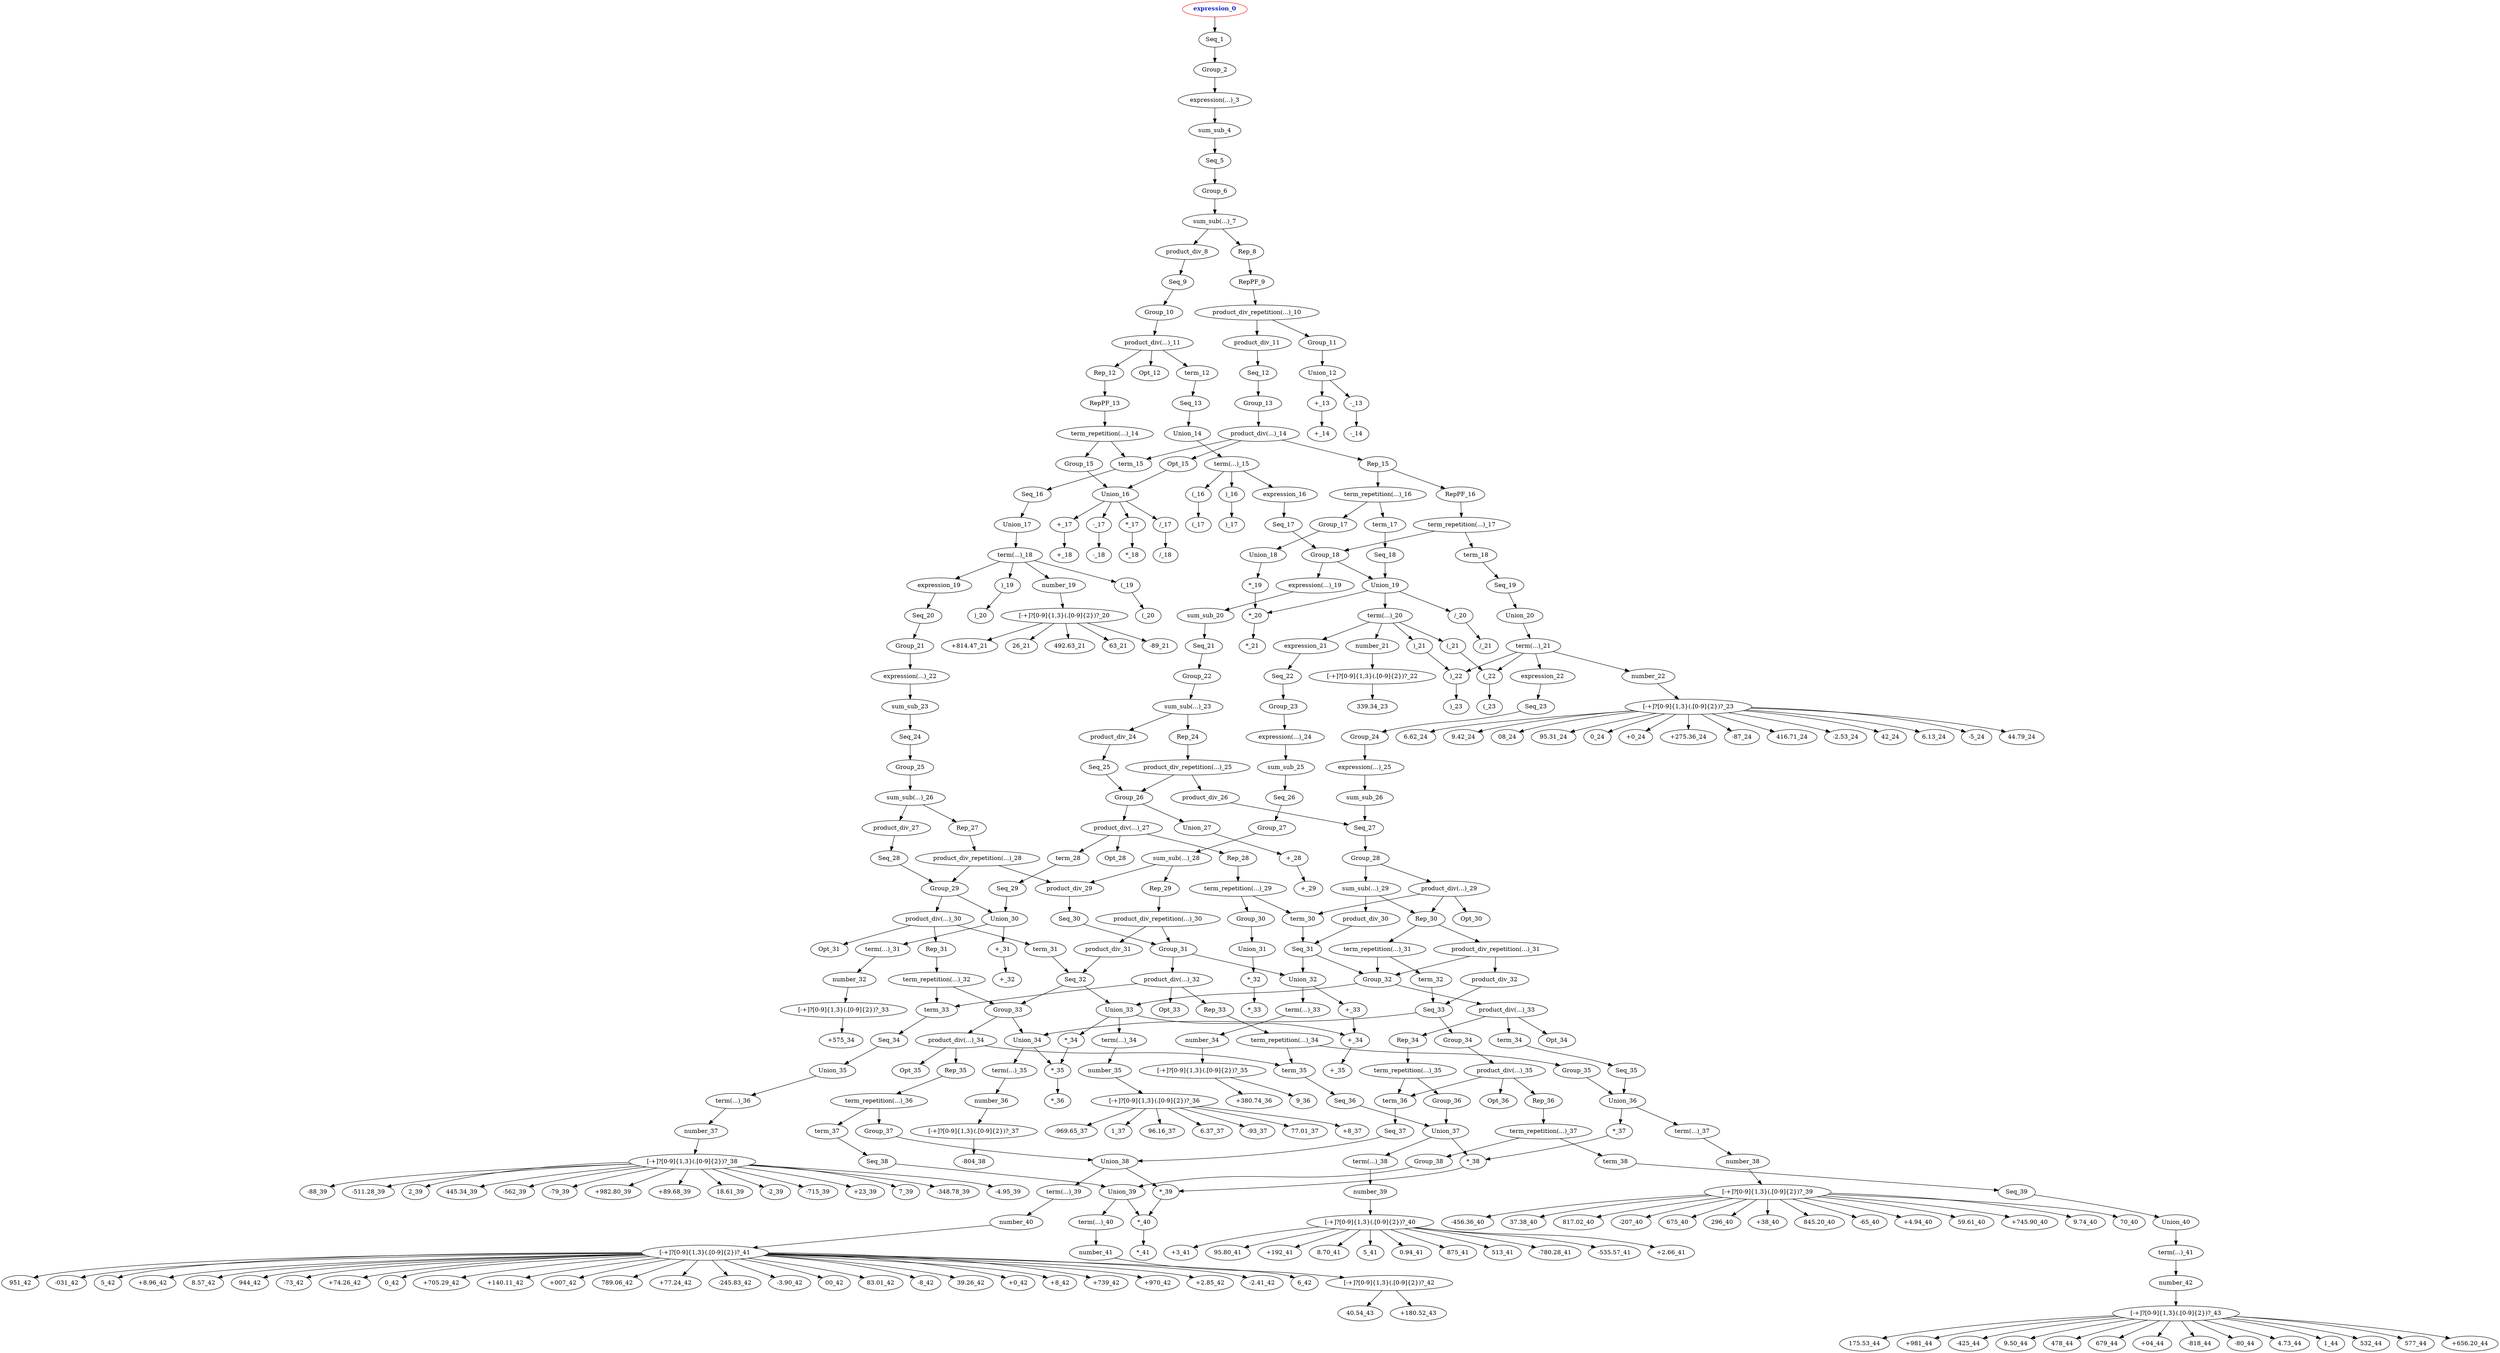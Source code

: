 digraph "ArithmeticExpression" {
edge ["class"="link-class"]
"expression_0" ["color"="red","label"=<<b>expression_0</b>>,"fontcolor"="#1020d0"]
"expression_0" -> "Seq_1" ["weight"="2.0"]
"Seq_1" -> "Group_2" ["weight"="2.0"]
"Group_2" -> "expression(...)_3" ["weight"="2.0"]
"expression(...)_3" -> "sum_sub_4" ["weight"="2.0"]
"sum_sub_4" -> "Seq_5" ["weight"="2.0"]
"Seq_5" -> "Group_6" ["weight"="2.0"]
"Group_6" -> "sum_sub(...)_7" ["weight"="2.0"]
"sum_sub(...)_7" -> "product_div_8" ["weight"="2.0"]
"sum_sub(...)_7" -> "Rep_8" ["weight"="2.0"]
"Rep_8" -> "RepPF_9" ["weight"="2.0"]
"product_div_8" -> "Seq_9" ["weight"="2.0"]
"Seq_9" -> "Group_10" ["weight"="2.0"]
"Group_10" -> "product_div(...)_11" ["weight"="2.0"]
"product_div(...)_11" -> "Opt_12" ["weight"="2.0"]
"product_div(...)_11" -> "term_12" ["weight"="2.0"]
"product_div(...)_11" -> "Rep_12" ["weight"="2.0"]
"Rep_12" -> "RepPF_13" ["weight"="2.0"]
"term_12" -> "Seq_13" ["weight"="2.0"]
"Seq_13" -> "Union_14" ["weight"="2.0"]
"Union_14" -> "term(...)_15" ["weight"="2.0"]
"term(...)_15" -> "(_16" ["weight"="2.0"]
"term(...)_15" -> "expression_16" ["weight"="2.0"]
"term(...)_15" -> ")_16" ["weight"="2.0"]
")_16" -> ")_17" ["weight"="2.0"]
"expression_16" -> "Seq_17" ["weight"="2.0"]
"(_16" -> "(_17" ["weight"="2.0"]
"Seq_17" -> "Group_18" ["weight"="2.0"]
"Group_18" -> "Union_19" ["weight"="2.0"]
"Group_18" -> "expression(...)_19" ["weight"="2.0"]
"expression(...)_19" -> "sum_sub_20" ["weight"="2.0"]
"sum_sub_20" -> "Seq_21" ["weight"="2.0"]
"Seq_21" -> "Group_22" ["weight"="2.0"]
"Group_22" -> "sum_sub(...)_23" ["weight"="2.0"]
"sum_sub(...)_23" -> "product_div_24" ["weight"="2.0"]
"sum_sub(...)_23" -> "Rep_24" ["weight"="2.0"]
"Rep_24" -> "product_div_repetition(...)_25" ["weight"="2.0"]
"product_div_24" -> "Seq_25" ["weight"="2.0"]
"Seq_25" -> "Group_26" ["weight"="2.0"]
"Group_26" -> "Union_27" ["weight"="2.0"]
"Group_26" -> "product_div(...)_27" ["weight"="2.0"]
"product_div(...)_27" -> "Opt_28" ["weight"="2.0"]
"product_div(...)_27" -> "term_28" ["weight"="2.0"]
"product_div(...)_27" -> "Rep_28" ["weight"="2.0"]
"Rep_28" -> "term_repetition(...)_29" ["weight"="2.0"]
"term_28" -> "Seq_29" ["weight"="2.0"]
"Seq_29" -> "Union_30" ["weight"="2.0"]
"Union_30" -> "+_31" ["weight"="2.0"]
"Union_30" -> "term(...)_31" ["weight"="2.0"]
"term(...)_31" -> "number_32" ["weight"="2.0"]
"number_32" -> "[\-\+]?[0-9]{1,3}(\.[0-9]{2})?_33" ["weight"="2.0"]
"[\-\+]?[0-9]{1,3}(\.[0-9]{2})?_33" -> "+575_34" ["weight"="2.0"]
"term_repetition(...)_29" -> "Group_30" ["weight"="2.0"]
"term_repetition(...)_29" -> "term_30" ["weight"="2.0"]
"term_30" -> "Seq_31" ["weight"="2.0"]
"Group_30" -> "Union_31" ["weight"="2.0"]
"Union_31" -> "*_32" ["weight"="2.0"]
"*_32" -> "*_33" ["weight"="2.0"]
"Seq_31" -> "Group_32" ["weight"="2.0"]
"Seq_31" -> "Union_32" ["weight"="2.0"]
"Union_32" -> "+_33" ["weight"="2.0"]
"Union_32" -> "term(...)_33" ["weight"="2.0"]
"term(...)_33" -> "number_34" ["weight"="2.0"]
"number_34" -> "[\-\+]?[0-9]{1,3}(\.[0-9]{2})?_35" ["weight"="2.0"]
"[\-\+]?[0-9]{1,3}(\.[0-9]{2})?_35" -> "9_36" ["weight"="2.0"]
"[\-\+]?[0-9]{1,3}(\.[0-9]{2})?_35" -> "+380.74_36" ["weight"="2.0"]
"product_div_repetition(...)_25" -> "Group_26" ["weight"="2.0"]
"product_div_repetition(...)_25" -> "product_div_26" ["weight"="2.0"]
"product_div_26" -> "Seq_27" ["weight"="2.0"]
"Union_27" -> "+_28" ["weight"="2.0"]
"+_28" -> "+_29" ["weight"="2.0"]
"Seq_27" -> "Group_28" ["weight"="2.0"]
"Group_28" -> "sum_sub(...)_29" ["weight"="2.0"]
"Group_28" -> "product_div(...)_29" ["weight"="2.0"]
"product_div(...)_29" -> "Opt_30" ["weight"="2.0"]
"product_div(...)_29" -> "term_30" ["weight"="2.0"]
"product_div(...)_29" -> "Rep_30" ["weight"="2.0"]
"Rep_30" -> "product_div_repetition(...)_31" ["weight"="2.0"]
"Rep_30" -> "term_repetition(...)_31" ["weight"="2.0"]
"term_repetition(...)_31" -> "Group_32" ["weight"="2.0"]
"term_repetition(...)_31" -> "term_32" ["weight"="2.0"]
"term_32" -> "Seq_33" ["weight"="2.0"]
"Group_32" -> "product_div(...)_33" ["weight"="2.0"]
"Group_32" -> "Union_33" ["weight"="2.0"]
"Union_33" -> "+_34" ["weight"="2.0"]
"Union_33" -> "term(...)_34" ["weight"="2.0"]
"Union_33" -> "*_34" ["weight"="2.0"]
"*_34" -> "*_35" ["weight"="2.0"]
"*_35" -> "*_36" ["weight"="2.0"]
"Seq_33" -> "Group_34" ["weight"="2.0"]
"Seq_33" -> "Union_34" ["weight"="2.0"]
"Union_34" -> "*_35" ["weight"="2.0"]
"Union_34" -> "term(...)_35" ["weight"="2.0"]
"term(...)_35" -> "number_36" ["weight"="2.0"]
"number_36" -> "[\-\+]?[0-9]{1,3}(\.[0-9]{2})?_37" ["weight"="2.0"]
"[\-\+]?[0-9]{1,3}(\.[0-9]{2})?_37" -> "-804_38" ["weight"="2.0"]
"RepPF_13" -> "term_repetition(...)_14" ["weight"="2.0"]
"term_repetition(...)_14" -> "Group_15" ["weight"="2.0"]
"term_repetition(...)_14" -> "term_15" ["weight"="2.0"]
"term_15" -> "Seq_16" ["weight"="2.0"]
"Group_15" -> "Union_16" ["weight"="2.0"]
"Union_16" -> "+_17" ["weight"="2.0"]
"Union_16" -> "-_17" ["weight"="2.0"]
"Union_16" -> "*_17" ["weight"="2.0"]
"Union_16" -> "/_17" ["weight"="2.0"]
"/_17" -> "/_18" ["weight"="2.0"]
"*_17" -> "*_18" ["weight"="2.0"]
"Seq_16" -> "Union_17" ["weight"="2.0"]
"Union_17" -> "term(...)_18" ["weight"="2.0"]
"term(...)_18" -> "number_19" ["weight"="2.0"]
"term(...)_18" -> "(_19" ["weight"="2.0"]
"term(...)_18" -> "expression_19" ["weight"="2.0"]
"term(...)_18" -> ")_19" ["weight"="2.0"]
")_19" -> ")_20" ["weight"="2.0"]
"expression_19" -> "Seq_20" ["weight"="2.0"]
"(_19" -> "(_20" ["weight"="2.0"]
"Seq_20" -> "Group_21" ["weight"="2.0"]
"Group_21" -> "expression(...)_22" ["weight"="2.0"]
"expression(...)_22" -> "sum_sub_23" ["weight"="2.0"]
"sum_sub_23" -> "Seq_24" ["weight"="2.0"]
"Seq_24" -> "Group_25" ["weight"="2.0"]
"Group_25" -> "sum_sub(...)_26" ["weight"="2.0"]
"sum_sub(...)_26" -> "product_div_27" ["weight"="2.0"]
"sum_sub(...)_26" -> "Rep_27" ["weight"="2.0"]
"Rep_27" -> "product_div_repetition(...)_28" ["weight"="2.0"]
"product_div_27" -> "Seq_28" ["weight"="2.0"]
"Seq_28" -> "Group_29" ["weight"="2.0"]
"Group_29" -> "Union_30" ["weight"="2.0"]
"Group_29" -> "product_div(...)_30" ["weight"="2.0"]
"product_div(...)_30" -> "Opt_31" ["weight"="2.0"]
"product_div(...)_30" -> "term_31" ["weight"="2.0"]
"product_div(...)_30" -> "Rep_31" ["weight"="2.0"]
"Rep_31" -> "term_repetition(...)_32" ["weight"="2.0"]
"term_31" -> "Seq_32" ["weight"="2.0"]
"Seq_32" -> "Group_33" ["weight"="2.0"]
"Seq_32" -> "Union_33" ["weight"="2.0"]
"term(...)_34" -> "number_35" ["weight"="2.0"]
"number_35" -> "[\-\+]?[0-9]{1,3}(\.[0-9]{2})?_36" ["weight"="2.0"]
"[\-\+]?[0-9]{1,3}(\.[0-9]{2})?_36" -> "1_37" ["weight"="2.0"]
"[\-\+]?[0-9]{1,3}(\.[0-9]{2})?_36" -> "96.16_37" ["weight"="2.0"]
"[\-\+]?[0-9]{1,3}(\.[0-9]{2})?_36" -> "6.37_37" ["weight"="2.0"]
"[\-\+]?[0-9]{1,3}(\.[0-9]{2})?_36" -> "-93_37" ["weight"="2.0"]
"[\-\+]?[0-9]{1,3}(\.[0-9]{2})?_36" -> "77.01_37" ["weight"="2.0"]
"[\-\+]?[0-9]{1,3}(\.[0-9]{2})?_36" -> "+8_37" ["weight"="2.0"]
"[\-\+]?[0-9]{1,3}(\.[0-9]{2})?_36" -> "-969.65_37" ["weight"="2.0"]
"term_repetition(...)_32" -> "Group_33" ["weight"="2.0"]
"term_repetition(...)_32" -> "term_33" ["weight"="2.0"]
"term_33" -> "Seq_34" ["weight"="2.0"]
"Group_33" -> "product_div(...)_34" ["weight"="2.0"]
"Group_33" -> "Union_34" ["weight"="2.0"]
"Seq_34" -> "Union_35" ["weight"="2.0"]
"Union_35" -> "term(...)_36" ["weight"="2.0"]
"term(...)_36" -> "number_37" ["weight"="2.0"]
"number_37" -> "[\-\+]?[0-9]{1,3}(\.[0-9]{2})?_38" ["weight"="2.0"]
"[\-\+]?[0-9]{1,3}(\.[0-9]{2})?_38" -> "-2_39" ["weight"="2.0"]
"[\-\+]?[0-9]{1,3}(\.[0-9]{2})?_38" -> "-715_39" ["weight"="2.0"]
"[\-\+]?[0-9]{1,3}(\.[0-9]{2})?_38" -> "+23_39" ["weight"="2.0"]
"[\-\+]?[0-9]{1,3}(\.[0-9]{2})?_38" -> "7_39" ["weight"="2.0"]
"[\-\+]?[0-9]{1,3}(\.[0-9]{2})?_38" -> "-348.78_39" ["weight"="2.0"]
"[\-\+]?[0-9]{1,3}(\.[0-9]{2})?_38" -> "-4.95_39" ["weight"="2.0"]
"[\-\+]?[0-9]{1,3}(\.[0-9]{2})?_38" -> "-88_39" ["weight"="2.0"]
"[\-\+]?[0-9]{1,3}(\.[0-9]{2})?_38" -> "-511.28_39" ["weight"="2.0"]
"[\-\+]?[0-9]{1,3}(\.[0-9]{2})?_38" -> "2_39" ["weight"="2.0"]
"[\-\+]?[0-9]{1,3}(\.[0-9]{2})?_38" -> "445.34_39" ["weight"="2.0"]
"[\-\+]?[0-9]{1,3}(\.[0-9]{2})?_38" -> "-562_39" ["weight"="2.0"]
"[\-\+]?[0-9]{1,3}(\.[0-9]{2})?_38" -> "-79_39" ["weight"="2.0"]
"[\-\+]?[0-9]{1,3}(\.[0-9]{2})?_38" -> "+982.80_39" ["weight"="2.0"]
"[\-\+]?[0-9]{1,3}(\.[0-9]{2})?_38" -> "+89.68_39" ["weight"="2.0"]
"[\-\+]?[0-9]{1,3}(\.[0-9]{2})?_38" -> "18.61_39" ["weight"="2.0"]
"product_div_repetition(...)_28" -> "Group_29" ["weight"="2.0"]
"product_div_repetition(...)_28" -> "product_div_29" ["weight"="2.0"]
"product_div_29" -> "Seq_30" ["weight"="2.0"]
"+_31" -> "+_32" ["weight"="2.0"]
"Seq_30" -> "Group_31" ["weight"="2.0"]
"Group_31" -> "Union_32" ["weight"="2.0"]
"Group_31" -> "product_div(...)_32" ["weight"="2.0"]
"product_div(...)_32" -> "Opt_33" ["weight"="2.0"]
"product_div(...)_32" -> "term_33" ["weight"="2.0"]
"product_div(...)_32" -> "Rep_33" ["weight"="2.0"]
"Rep_33" -> "term_repetition(...)_34" ["weight"="2.0"]
"term_repetition(...)_34" -> "Group_35" ["weight"="2.0"]
"term_repetition(...)_34" -> "term_35" ["weight"="2.0"]
"term_35" -> "Seq_36" ["weight"="2.0"]
"Group_35" -> "Union_36" ["weight"="2.0"]
"Union_36" -> "term(...)_37" ["weight"="2.0"]
"Union_36" -> "*_37" ["weight"="2.0"]
"*_37" -> "*_38" ["weight"="2.0"]
"*_38" -> "*_39" ["weight"="2.0"]
"Seq_36" -> "Union_37" ["weight"="2.0"]
"Union_37" -> "*_38" ["weight"="2.0"]
"Union_37" -> "term(...)_38" ["weight"="2.0"]
"term(...)_38" -> "number_39" ["weight"="2.0"]
"number_39" -> "[\-\+]?[0-9]{1,3}(\.[0-9]{2})?_40" ["weight"="2.0"]
"[\-\+]?[0-9]{1,3}(\.[0-9]{2})?_40" -> "513_41" ["weight"="2.0"]
"[\-\+]?[0-9]{1,3}(\.[0-9]{2})?_40" -> "-780.28_41" ["weight"="2.0"]
"[\-\+]?[0-9]{1,3}(\.[0-9]{2})?_40" -> "-535.57_41" ["weight"="2.0"]
"[\-\+]?[0-9]{1,3}(\.[0-9]{2})?_40" -> "+2.66_41" ["weight"="2.0"]
"[\-\+]?[0-9]{1,3}(\.[0-9]{2})?_40" -> "+3_41" ["weight"="2.0"]
"[\-\+]?[0-9]{1,3}(\.[0-9]{2})?_40" -> "95.80_41" ["weight"="2.0"]
"[\-\+]?[0-9]{1,3}(\.[0-9]{2})?_40" -> "+192_41" ["weight"="2.0"]
"[\-\+]?[0-9]{1,3}(\.[0-9]{2})?_40" -> "8.70_41" ["weight"="2.0"]
"[\-\+]?[0-9]{1,3}(\.[0-9]{2})?_40" -> "5_41" ["weight"="2.0"]
"[\-\+]?[0-9]{1,3}(\.[0-9]{2})?_40" -> "0.94_41" ["weight"="2.0"]
"[\-\+]?[0-9]{1,3}(\.[0-9]{2})?_40" -> "875_41" ["weight"="2.0"]
"RepPF_9" -> "product_div_repetition(...)_10" ["weight"="2.0"]
"product_div_repetition(...)_10" -> "Group_11" ["weight"="2.0"]
"product_div_repetition(...)_10" -> "product_div_11" ["weight"="2.0"]
"product_div_11" -> "Seq_12" ["weight"="2.0"]
"Group_11" -> "Union_12" ["weight"="2.0"]
"Union_12" -> "-_13" ["weight"="2.0"]
"Union_12" -> "+_13" ["weight"="2.0"]
"+_13" -> "+_14" ["weight"="2.0"]
"-_13" -> "-_14" ["weight"="2.0"]
"Seq_12" -> "Group_13" ["weight"="2.0"]
"Group_13" -> "product_div(...)_14" ["weight"="2.0"]
"product_div(...)_14" -> "Opt_15" ["weight"="2.0"]
"product_div(...)_14" -> "term_15" ["weight"="2.0"]
"product_div(...)_14" -> "Rep_15" ["weight"="2.0"]
"Rep_15" -> "RepPF_16" ["weight"="2.0"]
"Rep_15" -> "term_repetition(...)_16" ["weight"="2.0"]
"Opt_15" -> "Union_16" ["weight"="2.0"]
"-_17" -> "-_18" ["weight"="2.0"]
"number_19" -> "[\-\+]?[0-9]{1,3}(\.[0-9]{2})?_20" ["weight"="2.0"]
"[\-\+]?[0-9]{1,3}(\.[0-9]{2})?_20" -> "63_21" ["weight"="2.0"]
"[\-\+]?[0-9]{1,3}(\.[0-9]{2})?_20" -> "-89_21" ["weight"="2.0"]
"[\-\+]?[0-9]{1,3}(\.[0-9]{2})?_20" -> "+814.47_21" ["weight"="2.0"]
"[\-\+]?[0-9]{1,3}(\.[0-9]{2})?_20" -> "26_21" ["weight"="2.0"]
"[\-\+]?[0-9]{1,3}(\.[0-9]{2})?_20" -> "492.63_21" ["weight"="2.0"]
"term_repetition(...)_16" -> "Group_17" ["weight"="2.0"]
"term_repetition(...)_16" -> "term_17" ["weight"="2.0"]
"term_17" -> "Seq_18" ["weight"="2.0"]
"Group_17" -> "Union_18" ["weight"="2.0"]
"Union_18" -> "*_19" ["weight"="2.0"]
"*_19" -> "*_20" ["weight"="2.0"]
"*_20" -> "*_21" ["weight"="2.0"]
"Seq_18" -> "Union_19" ["weight"="2.0"]
"Union_19" -> "/_20" ["weight"="2.0"]
"Union_19" -> "*_20" ["weight"="2.0"]
"Union_19" -> "term(...)_20" ["weight"="2.0"]
"term(...)_20" -> "(_21" ["weight"="2.0"]
"term(...)_20" -> "expression_21" ["weight"="2.0"]
"term(...)_20" -> ")_21" ["weight"="2.0"]
"term(...)_20" -> "number_21" ["weight"="2.0"]
"number_21" -> "[\-\+]?[0-9]{1,3}(\.[0-9]{2})?_22" ["weight"="2.0"]
"[\-\+]?[0-9]{1,3}(\.[0-9]{2})?_22" -> "339.34_23" ["weight"="2.0"]
")_21" -> ")_22" ["weight"="2.0"]
"expression_21" -> "Seq_22" ["weight"="2.0"]
"(_21" -> "(_22" ["weight"="2.0"]
"(_22" -> "(_23" ["weight"="2.0"]
"Seq_22" -> "Group_23" ["weight"="2.0"]
"Group_23" -> "expression(...)_24" ["weight"="2.0"]
"expression(...)_24" -> "sum_sub_25" ["weight"="2.0"]
"sum_sub_25" -> "Seq_26" ["weight"="2.0"]
"Seq_26" -> "Group_27" ["weight"="2.0"]
"Group_27" -> "sum_sub(...)_28" ["weight"="2.0"]
"sum_sub(...)_28" -> "product_div_29" ["weight"="2.0"]
"sum_sub(...)_28" -> "Rep_29" ["weight"="2.0"]
"Rep_29" -> "product_div_repetition(...)_30" ["weight"="2.0"]
"product_div_repetition(...)_30" -> "Group_31" ["weight"="2.0"]
"product_div_repetition(...)_30" -> "product_div_31" ["weight"="2.0"]
"product_div_31" -> "Seq_32" ["weight"="2.0"]
"+_33" -> "+_34" ["weight"="2.0"]
"+_34" -> "+_35" ["weight"="2.0"]
"product_div(...)_34" -> "Opt_35" ["weight"="2.0"]
"product_div(...)_34" -> "term_35" ["weight"="2.0"]
"product_div(...)_34" -> "Rep_35" ["weight"="2.0"]
"Rep_35" -> "term_repetition(...)_36" ["weight"="2.0"]
"term_repetition(...)_36" -> "Group_37" ["weight"="2.0"]
"term_repetition(...)_36" -> "term_37" ["weight"="2.0"]
"term_37" -> "Seq_38" ["weight"="2.0"]
"Group_37" -> "Union_38" ["weight"="2.0"]
"Union_38" -> "term(...)_39" ["weight"="2.0"]
"Union_38" -> "*_39" ["weight"="2.0"]
"*_39" -> "*_40" ["weight"="2.0"]
"*_40" -> "*_41" ["weight"="2.0"]
"Seq_38" -> "Union_39" ["weight"="2.0"]
"Union_39" -> "*_40" ["weight"="2.0"]
"Union_39" -> "term(...)_40" ["weight"="2.0"]
"term(...)_40" -> "number_41" ["weight"="2.0"]
"number_41" -> "[\-\+]?[0-9]{1,3}(\.[0-9]{2})?_42" ["weight"="2.0"]
"[\-\+]?[0-9]{1,3}(\.[0-9]{2})?_42" -> "+180.52_43" ["weight"="2.0"]
"[\-\+]?[0-9]{1,3}(\.[0-9]{2})?_42" -> "40.54_43" ["weight"="2.0"]
")_22" -> ")_23" ["weight"="2.0"]
"+_17" -> "+_18" ["weight"="2.0"]
"RepPF_16" -> "term_repetition(...)_17" ["weight"="2.0"]
"term_repetition(...)_17" -> "Group_18" ["weight"="2.0"]
"term_repetition(...)_17" -> "term_18" ["weight"="2.0"]
"term_18" -> "Seq_19" ["weight"="2.0"]
"/_20" -> "/_21" ["weight"="2.0"]
"Seq_19" -> "Union_20" ["weight"="2.0"]
"Union_20" -> "term(...)_21" ["weight"="2.0"]
"term(...)_21" -> "(_22" ["weight"="2.0"]
"term(...)_21" -> "expression_22" ["weight"="2.0"]
"term(...)_21" -> ")_22" ["weight"="2.0"]
"term(...)_21" -> "number_22" ["weight"="2.0"]
"number_22" -> "[\-\+]?[0-9]{1,3}(\.[0-9]{2})?_23" ["weight"="2.0"]
"[\-\+]?[0-9]{1,3}(\.[0-9]{2})?_23" -> "-2.53_24" ["weight"="2.0"]
"[\-\+]?[0-9]{1,3}(\.[0-9]{2})?_23" -> "42_24" ["weight"="2.0"]
"[\-\+]?[0-9]{1,3}(\.[0-9]{2})?_23" -> "6.13_24" ["weight"="2.0"]
"[\-\+]?[0-9]{1,3}(\.[0-9]{2})?_23" -> "-5_24" ["weight"="2.0"]
"[\-\+]?[0-9]{1,3}(\.[0-9]{2})?_23" -> "44.79_24" ["weight"="2.0"]
"[\-\+]?[0-9]{1,3}(\.[0-9]{2})?_23" -> "6.62_24" ["weight"="2.0"]
"[\-\+]?[0-9]{1,3}(\.[0-9]{2})?_23" -> "9.42_24" ["weight"="2.0"]
"[\-\+]?[0-9]{1,3}(\.[0-9]{2})?_23" -> "08_24" ["weight"="2.0"]
"[\-\+]?[0-9]{1,3}(\.[0-9]{2})?_23" -> "95.31_24" ["weight"="2.0"]
"[\-\+]?[0-9]{1,3}(\.[0-9]{2})?_23" -> "0_24" ["weight"="2.0"]
"[\-\+]?[0-9]{1,3}(\.[0-9]{2})?_23" -> "+0_24" ["weight"="2.0"]
"[\-\+]?[0-9]{1,3}(\.[0-9]{2})?_23" -> "+275.36_24" ["weight"="2.0"]
"[\-\+]?[0-9]{1,3}(\.[0-9]{2})?_23" -> "-87_24" ["weight"="2.0"]
"[\-\+]?[0-9]{1,3}(\.[0-9]{2})?_23" -> "416.71_24" ["weight"="2.0"]
"expression_22" -> "Seq_23" ["weight"="2.0"]
"Seq_23" -> "Group_24" ["weight"="2.0"]
"Group_24" -> "expression(...)_25" ["weight"="2.0"]
"expression(...)_25" -> "sum_sub_26" ["weight"="2.0"]
"sum_sub_26" -> "Seq_27" ["weight"="2.0"]
"sum_sub(...)_29" -> "product_div_30" ["weight"="2.0"]
"sum_sub(...)_29" -> "Rep_30" ["weight"="2.0"]
"product_div_30" -> "Seq_31" ["weight"="2.0"]
"product_div(...)_33" -> "Opt_34" ["weight"="2.0"]
"product_div(...)_33" -> "term_34" ["weight"="2.0"]
"product_div(...)_33" -> "Rep_34" ["weight"="2.0"]
"Rep_34" -> "term_repetition(...)_35" ["weight"="2.0"]
"term_34" -> "Seq_35" ["weight"="2.0"]
"Seq_35" -> "Union_36" ["weight"="2.0"]
"term(...)_37" -> "number_38" ["weight"="2.0"]
"number_38" -> "[\-\+]?[0-9]{1,3}(\.[0-9]{2})?_39" ["weight"="2.0"]
"[\-\+]?[0-9]{1,3}(\.[0-9]{2})?_39" -> "+4.94_40" ["weight"="2.0"]
"[\-\+]?[0-9]{1,3}(\.[0-9]{2})?_39" -> "59.61_40" ["weight"="2.0"]
"[\-\+]?[0-9]{1,3}(\.[0-9]{2})?_39" -> "+745.90_40" ["weight"="2.0"]
"[\-\+]?[0-9]{1,3}(\.[0-9]{2})?_39" -> "9.74_40" ["weight"="2.0"]
"[\-\+]?[0-9]{1,3}(\.[0-9]{2})?_39" -> "70_40" ["weight"="2.0"]
"[\-\+]?[0-9]{1,3}(\.[0-9]{2})?_39" -> "-456.36_40" ["weight"="2.0"]
"[\-\+]?[0-9]{1,3}(\.[0-9]{2})?_39" -> "37.38_40" ["weight"="2.0"]
"[\-\+]?[0-9]{1,3}(\.[0-9]{2})?_39" -> "817.02_40" ["weight"="2.0"]
"[\-\+]?[0-9]{1,3}(\.[0-9]{2})?_39" -> "-207_40" ["weight"="2.0"]
"[\-\+]?[0-9]{1,3}(\.[0-9]{2})?_39" -> "675_40" ["weight"="2.0"]
"[\-\+]?[0-9]{1,3}(\.[0-9]{2})?_39" -> "296_40" ["weight"="2.0"]
"[\-\+]?[0-9]{1,3}(\.[0-9]{2})?_39" -> "+38_40" ["weight"="2.0"]
"[\-\+]?[0-9]{1,3}(\.[0-9]{2})?_39" -> "845.20_40" ["weight"="2.0"]
"[\-\+]?[0-9]{1,3}(\.[0-9]{2})?_39" -> "-65_40" ["weight"="2.0"]
"term_repetition(...)_35" -> "Group_36" ["weight"="2.0"]
"term_repetition(...)_35" -> "term_36" ["weight"="2.0"]
"term_36" -> "Seq_37" ["weight"="2.0"]
"Group_36" -> "Union_37" ["weight"="2.0"]
"Seq_37" -> "Union_38" ["weight"="2.0"]
"term(...)_39" -> "number_40" ["weight"="2.0"]
"number_40" -> "[\-\+]?[0-9]{1,3}(\.[0-9]{2})?_41" ["weight"="2.0"]
"[\-\+]?[0-9]{1,3}(\.[0-9]{2})?_41" -> "-2.41_42" ["weight"="2.0"]
"[\-\+]?[0-9]{1,3}(\.[0-9]{2})?_41" -> "6_42" ["weight"="2.0"]
"[\-\+]?[0-9]{1,3}(\.[0-9]{2})?_41" -> "951_42" ["weight"="2.0"]
"[\-\+]?[0-9]{1,3}(\.[0-9]{2})?_41" -> "-031_42" ["weight"="2.0"]
"[\-\+]?[0-9]{1,3}(\.[0-9]{2})?_41" -> "5_42" ["weight"="2.0"]
"[\-\+]?[0-9]{1,3}(\.[0-9]{2})?_41" -> "+8.96_42" ["weight"="2.0"]
"[\-\+]?[0-9]{1,3}(\.[0-9]{2})?_41" -> "8.57_42" ["weight"="2.0"]
"[\-\+]?[0-9]{1,3}(\.[0-9]{2})?_41" -> "944_42" ["weight"="2.0"]
"[\-\+]?[0-9]{1,3}(\.[0-9]{2})?_41" -> "-73_42" ["weight"="2.0"]
"[\-\+]?[0-9]{1,3}(\.[0-9]{2})?_41" -> "+74.26_42" ["weight"="2.0"]
"[\-\+]?[0-9]{1,3}(\.[0-9]{2})?_41" -> "0_42" ["weight"="2.0"]
"[\-\+]?[0-9]{1,3}(\.[0-9]{2})?_41" -> "+705.29_42" ["weight"="2.0"]
"[\-\+]?[0-9]{1,3}(\.[0-9]{2})?_41" -> "+140.11_42" ["weight"="2.0"]
"[\-\+]?[0-9]{1,3}(\.[0-9]{2})?_41" -> "+007_42" ["weight"="2.0"]
"[\-\+]?[0-9]{1,3}(\.[0-9]{2})?_41" -> "789.06_42" ["weight"="2.0"]
"[\-\+]?[0-9]{1,3}(\.[0-9]{2})?_41" -> "+77.24_42" ["weight"="2.0"]
"[\-\+]?[0-9]{1,3}(\.[0-9]{2})?_41" -> "-245.83_42" ["weight"="2.0"]
"[\-\+]?[0-9]{1,3}(\.[0-9]{2})?_41" -> "-3.90_42" ["weight"="2.0"]
"[\-\+]?[0-9]{1,3}(\.[0-9]{2})?_41" -> "00_42" ["weight"="2.0"]
"[\-\+]?[0-9]{1,3}(\.[0-9]{2})?_41" -> "83.01_42" ["weight"="2.0"]
"[\-\+]?[0-9]{1,3}(\.[0-9]{2})?_41" -> "-8_42" ["weight"="2.0"]
"[\-\+]?[0-9]{1,3}(\.[0-9]{2})?_41" -> "39.26_42" ["weight"="2.0"]
"[\-\+]?[0-9]{1,3}(\.[0-9]{2})?_41" -> "+0_42" ["weight"="2.0"]
"[\-\+]?[0-9]{1,3}(\.[0-9]{2})?_41" -> "+8_42" ["weight"="2.0"]
"[\-\+]?[0-9]{1,3}(\.[0-9]{2})?_41" -> "+739_42" ["weight"="2.0"]
"[\-\+]?[0-9]{1,3}(\.[0-9]{2})?_41" -> "+970_42" ["weight"="2.0"]
"[\-\+]?[0-9]{1,3}(\.[0-9]{2})?_41" -> "+2.85_42" ["weight"="2.0"]
"product_div_repetition(...)_31" -> "Group_32" ["weight"="2.0"]
"product_div_repetition(...)_31" -> "product_div_32" ["weight"="2.0"]
"product_div_32" -> "Seq_33" ["weight"="2.0"]
"Group_34" -> "product_div(...)_35" ["weight"="2.0"]
"product_div(...)_35" -> "Opt_36" ["weight"="2.0"]
"product_div(...)_35" -> "term_36" ["weight"="2.0"]
"product_div(...)_35" -> "Rep_36" ["weight"="2.0"]
"Rep_36" -> "term_repetition(...)_37" ["weight"="2.0"]
"term_repetition(...)_37" -> "Group_38" ["weight"="2.0"]
"term_repetition(...)_37" -> "term_38" ["weight"="2.0"]
"term_38" -> "Seq_39" ["weight"="2.0"]
"Group_38" -> "Union_39" ["weight"="2.0"]
"Seq_39" -> "Union_40" ["weight"="2.0"]
"Union_40" -> "term(...)_41" ["weight"="2.0"]
"term(...)_41" -> "number_42" ["weight"="2.0"]
"number_42" -> "[\-\+]?[0-9]{1,3}(\.[0-9]{2})?_43" ["weight"="2.0"]
"[\-\+]?[0-9]{1,3}(\.[0-9]{2})?_43" -> "175.53_44" ["weight"="2.0"]
"[\-\+]?[0-9]{1,3}(\.[0-9]{2})?_43" -> "+981_44" ["weight"="2.0"]
"[\-\+]?[0-9]{1,3}(\.[0-9]{2})?_43" -> "-425_44" ["weight"="2.0"]
"[\-\+]?[0-9]{1,3}(\.[0-9]{2})?_43" -> "9.50_44" ["weight"="2.0"]
"[\-\+]?[0-9]{1,3}(\.[0-9]{2})?_43" -> "478_44" ["weight"="2.0"]
"[\-\+]?[0-9]{1,3}(\.[0-9]{2})?_43" -> "679_44" ["weight"="2.0"]
"[\-\+]?[0-9]{1,3}(\.[0-9]{2})?_43" -> "+04_44" ["weight"="2.0"]
"[\-\+]?[0-9]{1,3}(\.[0-9]{2})?_43" -> "-818_44" ["weight"="2.0"]
"[\-\+]?[0-9]{1,3}(\.[0-9]{2})?_43" -> "-80_44" ["weight"="2.0"]
"[\-\+]?[0-9]{1,3}(\.[0-9]{2})?_43" -> "4.73_44" ["weight"="2.0"]
"[\-\+]?[0-9]{1,3}(\.[0-9]{2})?_43" -> "1_44" ["weight"="2.0"]
"[\-\+]?[0-9]{1,3}(\.[0-9]{2})?_43" -> "532_44" ["weight"="2.0"]
"[\-\+]?[0-9]{1,3}(\.[0-9]{2})?_43" -> "577_44" ["weight"="2.0"]
"[\-\+]?[0-9]{1,3}(\.[0-9]{2})?_43" -> "+656.20_44" ["weight"="2.0"]
}